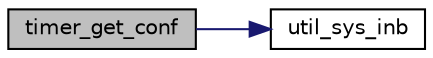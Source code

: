 digraph "timer_get_conf"
{
 // LATEX_PDF_SIZE
  edge [fontname="Helvetica",fontsize="10",labelfontname="Helvetica",labelfontsize="10"];
  node [fontname="Helvetica",fontsize="10",shape=record];
  rankdir="LR";
  Node1 [label="timer_get_conf",height=0.2,width=0.4,color="black", fillcolor="grey75", style="filled", fontcolor="black",tooltip="this function reads from the timer given by input its status"];
  Node1 -> Node2 [color="midnightblue",fontsize="10",style="solid"];
  Node2 [label="util_sys_inb",height=0.2,width=0.4,color="black", fillcolor="white", style="filled",URL="$utils_8c.html#a79a031a8611f5b2d6afa4158e92b0fb4",tooltip="This function reads from the specified port and transforms the recevied value into an 8 bit number;."];
}
